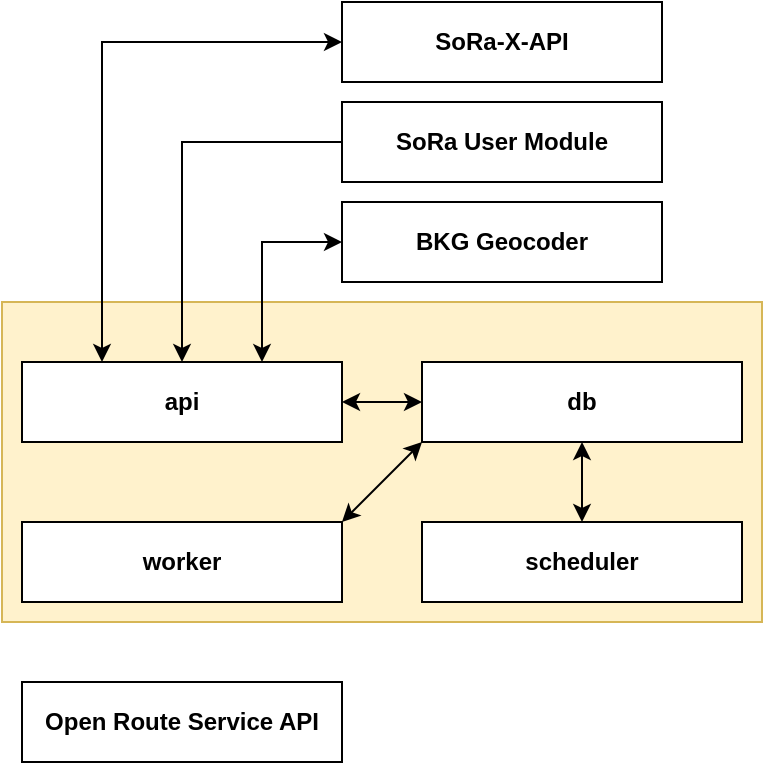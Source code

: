 <mxfile version="28.1.0">
  <diagram name="Seite-1" id="VladdEYaZoI92wPH5WoN">
    <mxGraphModel dx="946" dy="505" grid="1" gridSize="10" guides="1" tooltips="1" connect="1" arrows="1" fold="1" page="1" pageScale="1" pageWidth="827" pageHeight="1169" math="0" shadow="0">
      <root>
        <mxCell id="0" />
        <mxCell id="1" parent="0" />
        <mxCell id="VjasIdtI8_T2qeboh9VV-9" value="" style="rounded=0;whiteSpace=wrap;html=1;fillColor=#fff2cc;strokeColor=#d6b656;" vertex="1" parent="1">
          <mxGeometry x="110" y="250" width="380" height="160" as="geometry" />
        </mxCell>
        <mxCell id="VjasIdtI8_T2qeboh9VV-5" style="edgeStyle=orthogonalEdgeStyle;rounded=0;orthogonalLoop=1;jettySize=auto;html=1;exitX=1;exitY=0.5;exitDx=0;exitDy=0;entryX=0;entryY=0.5;entryDx=0;entryDy=0;startArrow=classic;startFill=1;" edge="1" parent="1" source="VjasIdtI8_T2qeboh9VV-1" target="VjasIdtI8_T2qeboh9VV-2">
          <mxGeometry relative="1" as="geometry" />
        </mxCell>
        <mxCell id="VjasIdtI8_T2qeboh9VV-1" value="&lt;b&gt;api&lt;/b&gt;" style="rounded=0;whiteSpace=wrap;html=1;" vertex="1" parent="1">
          <mxGeometry x="120" y="280" width="160" height="40" as="geometry" />
        </mxCell>
        <mxCell id="VjasIdtI8_T2qeboh9VV-2" value="&lt;b&gt;db&lt;/b&gt;" style="rounded=0;whiteSpace=wrap;html=1;" vertex="1" parent="1">
          <mxGeometry x="320" y="280" width="160" height="40" as="geometry" />
        </mxCell>
        <mxCell id="VjasIdtI8_T2qeboh9VV-3" value="&lt;b&gt;worker&lt;/b&gt;" style="rounded=0;whiteSpace=wrap;html=1;" vertex="1" parent="1">
          <mxGeometry x="120" y="360" width="160" height="40" as="geometry" />
        </mxCell>
        <mxCell id="VjasIdtI8_T2qeboh9VV-8" style="edgeStyle=orthogonalEdgeStyle;rounded=0;orthogonalLoop=1;jettySize=auto;html=1;exitX=0.5;exitY=0;exitDx=0;exitDy=0;entryX=0.5;entryY=1;entryDx=0;entryDy=0;startArrow=classic;startFill=1;" edge="1" parent="1" source="VjasIdtI8_T2qeboh9VV-4" target="VjasIdtI8_T2qeboh9VV-2">
          <mxGeometry relative="1" as="geometry" />
        </mxCell>
        <mxCell id="VjasIdtI8_T2qeboh9VV-4" value="&lt;b&gt;scheduler&lt;/b&gt;" style="rounded=0;whiteSpace=wrap;html=1;" vertex="1" parent="1">
          <mxGeometry x="320" y="360" width="160" height="40" as="geometry" />
        </mxCell>
        <mxCell id="VjasIdtI8_T2qeboh9VV-7" value="" style="endArrow=classic;html=1;rounded=0;startArrow=classic;startFill=1;" edge="1" parent="1">
          <mxGeometry width="50" height="50" relative="1" as="geometry">
            <mxPoint x="280" y="360" as="sourcePoint" />
            <mxPoint x="320" y="320" as="targetPoint" />
          </mxGeometry>
        </mxCell>
        <mxCell id="VjasIdtI8_T2qeboh9VV-10" value="&lt;b&gt;Open Route Service API&lt;/b&gt;" style="rounded=0;whiteSpace=wrap;html=1;" vertex="1" parent="1">
          <mxGeometry x="120" y="440" width="160" height="40" as="geometry" />
        </mxCell>
        <mxCell id="VjasIdtI8_T2qeboh9VV-16" style="edgeStyle=orthogonalEdgeStyle;rounded=0;orthogonalLoop=1;jettySize=auto;html=1;exitX=0;exitY=0.5;exitDx=0;exitDy=0;entryX=0.25;entryY=0;entryDx=0;entryDy=0;startArrow=classic;startFill=1;" edge="1" parent="1" source="VjasIdtI8_T2qeboh9VV-11" target="VjasIdtI8_T2qeboh9VV-1">
          <mxGeometry relative="1" as="geometry" />
        </mxCell>
        <mxCell id="VjasIdtI8_T2qeboh9VV-11" value="&lt;b&gt;SoRa-X-API&lt;/b&gt;" style="rounded=0;whiteSpace=wrap;html=1;" vertex="1" parent="1">
          <mxGeometry x="280" y="100" width="160" height="40" as="geometry" />
        </mxCell>
        <mxCell id="VjasIdtI8_T2qeboh9VV-15" style="edgeStyle=orthogonalEdgeStyle;rounded=0;orthogonalLoop=1;jettySize=auto;html=1;exitX=0;exitY=0.5;exitDx=0;exitDy=0;entryX=0.5;entryY=0;entryDx=0;entryDy=0;startArrow=none;startFill=0;endArrow=classic;endFill=1;" edge="1" parent="1" source="VjasIdtI8_T2qeboh9VV-12" target="VjasIdtI8_T2qeboh9VV-1">
          <mxGeometry relative="1" as="geometry" />
        </mxCell>
        <mxCell id="VjasIdtI8_T2qeboh9VV-12" value="&lt;b&gt;SoRa User Module&lt;/b&gt;" style="rounded=0;whiteSpace=wrap;html=1;" vertex="1" parent="1">
          <mxGeometry x="280" y="150" width="160" height="40" as="geometry" />
        </mxCell>
        <mxCell id="VjasIdtI8_T2qeboh9VV-17" style="edgeStyle=orthogonalEdgeStyle;rounded=0;orthogonalLoop=1;jettySize=auto;html=1;exitX=0;exitY=0.5;exitDx=0;exitDy=0;entryX=0.75;entryY=0;entryDx=0;entryDy=0;startArrow=classic;startFill=1;" edge="1" parent="1" source="VjasIdtI8_T2qeboh9VV-13" target="VjasIdtI8_T2qeboh9VV-1">
          <mxGeometry relative="1" as="geometry" />
        </mxCell>
        <mxCell id="VjasIdtI8_T2qeboh9VV-13" value="&lt;b&gt;BKG Geocoder&lt;/b&gt;" style="rounded=0;whiteSpace=wrap;html=1;" vertex="1" parent="1">
          <mxGeometry x="280" y="200" width="160" height="40" as="geometry" />
        </mxCell>
      </root>
    </mxGraphModel>
  </diagram>
</mxfile>
